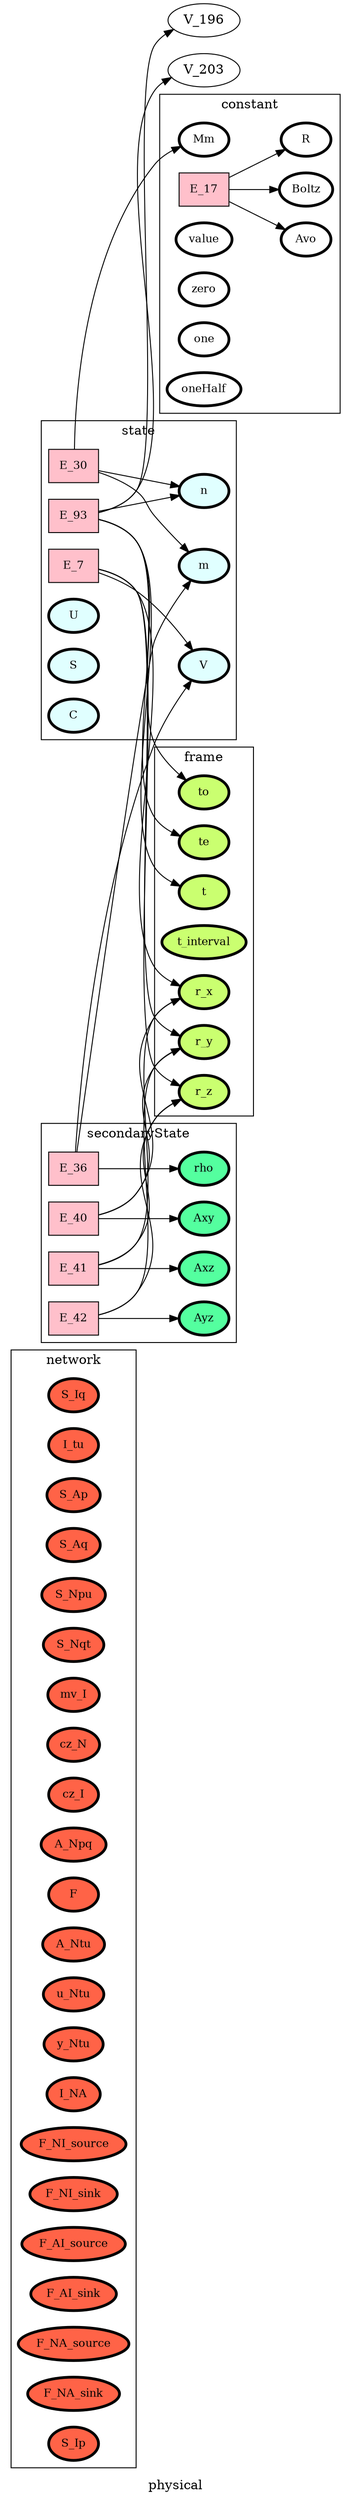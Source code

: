digraph physical {
label=physical;
rankdir=LR;
subgraph cluster_physical___network {
label=network;
rankdir=LR;
V_10 [fillcolor=tomato, fontsize=12, label=S_Iq, penwidth=3, style=filled];
V_11 [fillcolor=tomato, fontsize=12, label=I_tu, penwidth=3, style=filled];
V_12 [fillcolor=tomato, fontsize=12, label=S_Ap, penwidth=3, style=filled];
V_13 [fillcolor=tomato, fontsize=12, label=S_Aq, penwidth=3, style=filled];
V_14 [fillcolor=tomato, fontsize=12, label=S_Npu, penwidth=3, style=filled];
V_15 [fillcolor=tomato, fontsize=12, label=S_Nqt, penwidth=3, style=filled];
V_16 [fillcolor=tomato, fontsize=12, label=mv_I, penwidth=3, style=filled];
V_17 [fillcolor=tomato, fontsize=12, label=cz_N, penwidth=3, style=filled];
V_18 [fillcolor=tomato, fontsize=12, label=cz_I, penwidth=3, style=filled];
V_19 [fillcolor=tomato, fontsize=12, label=A_Npq, penwidth=3, style=filled];
V_2 [fillcolor=tomato, fontsize=12, label=F, penwidth=3, style=filled];
V_20 [fillcolor=tomato, fontsize=12, label=A_Ntu, penwidth=3, style=filled];
V_21 [fillcolor=tomato, fontsize=12, label=u_Ntu, penwidth=3, style=filled];
V_22 [fillcolor=tomato, fontsize=12, label=y_Ntu, penwidth=3, style=filled];
V_27 [fillcolor=tomato, fontsize=12, label=I_NA, penwidth=3, style=filled];
V_3 [fillcolor=tomato, fontsize=12, label=F_NI_source, penwidth=3, style=filled];
V_4 [fillcolor=tomato, fontsize=12, label=F_NI_sink, penwidth=3, style=filled];
V_5 [fillcolor=tomato, fontsize=12, label=F_AI_source, penwidth=3, style=filled];
V_6 [fillcolor=tomato, fontsize=12, label=F_AI_sink, penwidth=3, style=filled];
V_7 [fillcolor=tomato, fontsize=12, label=F_NA_source, penwidth=3, style=filled];
V_8 [fillcolor=tomato, fontsize=12, label=F_NA_sink, penwidth=3, style=filled];
V_9 [fillcolor=tomato, fontsize=12, label=S_Ip, penwidth=3, style=filled];
}

subgraph cluster_physical___differenceOperator {
label=differenceOperator;
rankdir=LR;
}

subgraph cluster_physical___frame {
label=frame;
rankdir=LR;
V_1 [fillcolor=darkolivegreen1, fontsize=12, label=t, penwidth=3, style=filled];
V_105 [fillcolor=darkolivegreen1, fontsize=12, label=to, penwidth=3, style=filled];
V_106 [fillcolor=darkolivegreen1, fontsize=12, label=te, penwidth=3, style=filled];
V_107 [fillcolor=darkolivegreen1, fontsize=12, label=t_interval, penwidth=3, style=filled];
V_23 [fillcolor=darkolivegreen1, fontsize=12, label=r_x, penwidth=3, style=filled];
V_24 [fillcolor=darkolivegreen1, fontsize=12, label=r_y, penwidth=3, style=filled];
V_25 [fillcolor=darkolivegreen1, fontsize=12, label=r_z, penwidth=3, style=filled];
}

E_7 -> V_23  [splines=ortho];
E_7 -> V_24  [splines=ortho];
E_7 -> V_25  [splines=ortho];
E_93 -> V_1  [splines=ortho];
E_93 -> V_105  [splines=ortho];
E_93 -> V_106  [splines=ortho];
E_93 -> V_196  [splines=ortho];
E_93 -> V_203  [splines=ortho];
E_30 -> V_111  [splines=ortho];
E_30 -> V_132  [splines=ortho];
subgraph cluster_physical___state {
label=state;
rankdir=LR;
V_108 [fillcolor=lightcyan1, fontsize=12, label=U, penwidth=3, style=filled];
V_109 [fillcolor=lightcyan1, fontsize=12, label=S, penwidth=3, style=filled];
V_110 [fillcolor=lightcyan1, fontsize=12, label=V, penwidth=3, style=filled];
V_111 [fillcolor=lightcyan1, fontsize=12, label=n, penwidth=3, style=filled];
V_137 [fillcolor=lightcyan1, fontsize=12, label=m, penwidth=3, style=filled];
V_144 [fillcolor=lightcyan1, fontsize=12, label=C, penwidth=3, style=filled];
E_7 [fillcolor=pink, fontsize=12, shape=box, style=filled];
E_7 -> V_110  [splines=ortho];
E_93 [fillcolor=pink, fontsize=12, shape=box, style=filled];
E_93 -> V_111  [splines=ortho];
E_30 [fillcolor=pink, fontsize=12, shape=box, style=filled];
E_30 -> V_137  [splines=ortho];
}

E_17 -> V_121  [splines=ortho];
E_17 -> V_122  [splines=ortho];
subgraph cluster_physical___constant {
label=constant;
rankdir=LR;
V_101 [fillcolor=white, fontsize=12, label=value, penwidth=3, style=filled];
V_102 [fillcolor=white, fontsize=12, label=zero, penwidth=3, style=filled];
V_103 [fillcolor=white, fontsize=12, label=one, penwidth=3, style=filled];
V_104 [fillcolor=white, fontsize=12, label=oneHalf, penwidth=3, style=filled];
V_121 [fillcolor=white, fontsize=12, label=Avo, penwidth=3, style=filled];
V_122 [fillcolor=white, fontsize=12, label=Boltz, penwidth=3, style=filled];
V_123 [fillcolor=white, fontsize=12, label=R, penwidth=3, style=filled];
V_132 [fillcolor=white, fontsize=12, label=Mm, penwidth=3, style=filled];
E_17 [fillcolor=pink, fontsize=12, shape=box, style=filled];
E_17 -> V_123  [splines=ortho];
}

subgraph cluster_physical___effort {
label=effort;
rankdir=LR;
}

E_36 -> V_110  [splines=ortho];
E_36 -> V_137  [splines=ortho];
E_40 -> V_23  [splines=ortho];
E_40 -> V_24  [splines=ortho];
E_41 -> V_23  [splines=ortho];
E_41 -> V_25  [splines=ortho];
E_42 -> V_24  [splines=ortho];
E_42 -> V_25  [splines=ortho];
subgraph cluster_physical___secondaryState {
label=secondaryState;
rankdir=LR;
V_143 [fillcolor=seagreen1, fontsize=12, label=rho, penwidth=3, style=filled];
V_148 [fillcolor=seagreen1, fontsize=12, label=Axy, penwidth=3, style=filled];
V_149 [fillcolor=seagreen1, fontsize=12, label=Axz, penwidth=3, style=filled];
V_150 [fillcolor=seagreen1, fontsize=12, label=Ayz, penwidth=3, style=filled];
E_36 [fillcolor=pink, fontsize=12, shape=box, style=filled];
E_36 -> V_143  [splines=ortho];
E_40 [fillcolor=pink, fontsize=12, shape=box, style=filled];
E_40 -> V_148  [splines=ortho];
E_41 [fillcolor=pink, fontsize=12, shape=box, style=filled];
E_41 -> V_149  [splines=ortho];
E_42 [fillcolor=pink, fontsize=12, shape=box, style=filled];
E_42 -> V_150  [splines=ortho];
}

subgraph cluster_physical___diffState {
label=diffState;
rankdir=LR;
}

subgraph cluster_physical___conversion {
label=conversion;
rankdir=LR;
}

}
